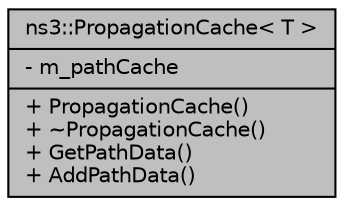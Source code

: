 digraph "ns3::PropagationCache&lt; T &gt;"
{
  edge [fontname="Helvetica",fontsize="10",labelfontname="Helvetica",labelfontsize="10"];
  node [fontname="Helvetica",fontsize="10",shape=record];
  Node1 [label="{ns3::PropagationCache\< T \>\n|- m_pathCache\l|+ PropagationCache()\l+ ~PropagationCache()\l+ GetPathData()\l+ AddPathData()\l}",height=0.2,width=0.4,color="black", fillcolor="grey75", style="filled", fontcolor="black"];
}
